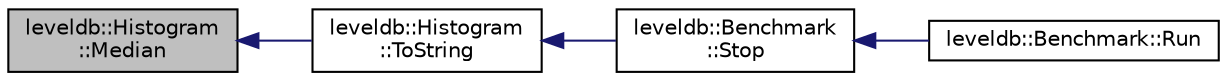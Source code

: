 digraph "leveldb::Histogram::Median"
{
  edge [fontname="Helvetica",fontsize="10",labelfontname="Helvetica",labelfontsize="10"];
  node [fontname="Helvetica",fontsize="10",shape=record];
  rankdir="LR";
  Node1 [label="leveldb::Histogram\l::Median",height=0.2,width=0.4,color="black", fillcolor="grey75", style="filled" fontcolor="black"];
  Node1 -> Node2 [dir="back",color="midnightblue",fontsize="10",style="solid",fontname="Helvetica"];
  Node2 [label="leveldb::Histogram\l::ToString",height=0.2,width=0.4,color="black", fillcolor="white", style="filled",URL="$classleveldb_1_1_histogram.html#a78fde129eef6d9072ff986afd18d1163"];
  Node2 -> Node3 [dir="back",color="midnightblue",fontsize="10",style="solid",fontname="Helvetica"];
  Node3 [label="leveldb::Benchmark\l::Stop",height=0.2,width=0.4,color="black", fillcolor="white", style="filled",URL="$classleveldb_1_1_benchmark.html#a65d0797253a00efc34b160a59aeb77c1"];
  Node3 -> Node4 [dir="back",color="midnightblue",fontsize="10",style="solid",fontname="Helvetica"];
  Node4 [label="leveldb::Benchmark::Run",height=0.2,width=0.4,color="black", fillcolor="white", style="filled",URL="$classleveldb_1_1_benchmark.html#a2f262afa0c7d10fcf531fe9657fba490"];
}
